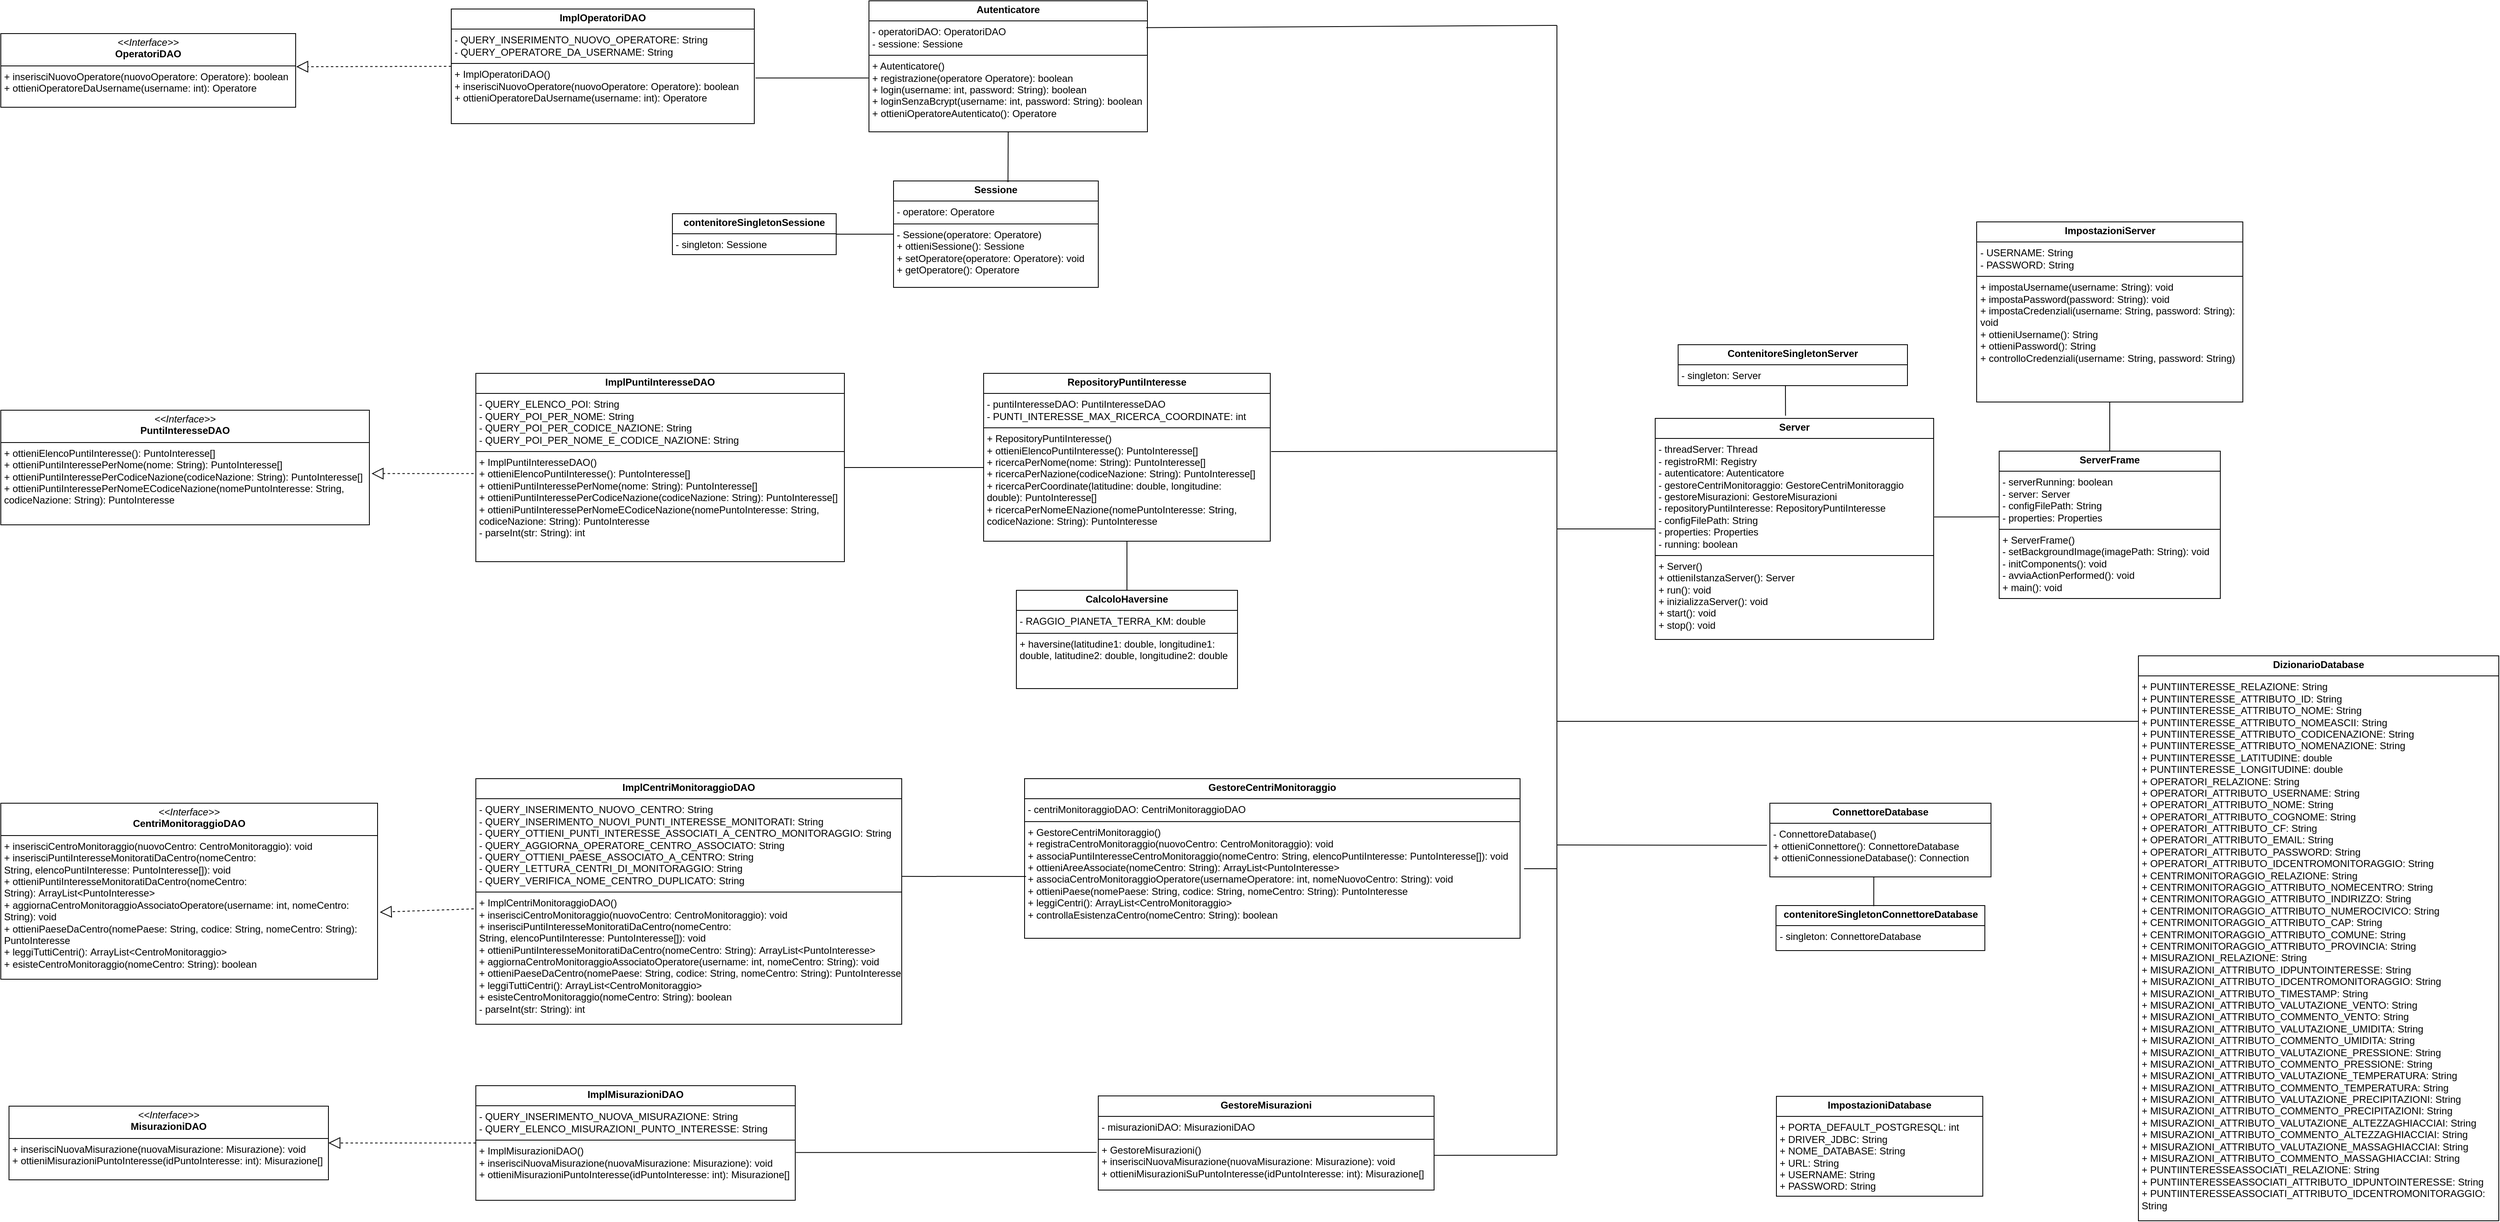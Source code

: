 <mxfile version="24.7.6">
  <diagram id="C5RBs43oDa-KdzZeNtuy" name="Page-1">
    <mxGraphModel dx="1185" dy="621" grid="1" gridSize="10" guides="1" tooltips="1" connect="1" arrows="1" fold="1" page="1" pageScale="1" pageWidth="827" pageHeight="1169" math="0" shadow="0">
      <root>
        <mxCell id="WIyWlLk6GJQsqaUBKTNV-0" />
        <mxCell id="WIyWlLk6GJQsqaUBKTNV-1" parent="WIyWlLk6GJQsqaUBKTNV-0" />
        <mxCell id="003qnyI-rnYT914vEPMR-1" value="&lt;p style=&quot;margin:0px;margin-top:4px;text-align:center;&quot;&gt;&lt;i&gt;&amp;lt;&amp;lt;Interface&amp;gt;&amp;gt;&lt;/i&gt;&lt;br&gt;&lt;b&gt;OperatoriDAO&lt;/b&gt;&lt;/p&gt;&lt;hr size=&quot;1&quot; style=&quot;border-style:solid;&quot;&gt;&lt;p style=&quot;margin:0px;margin-left:4px;&quot;&gt;+&amp;nbsp;inserisciNuovoOperatore(nuovoOperatore: Operatore): boolean&lt;br&gt;&lt;/p&gt;&lt;p style=&quot;margin:0px;margin-left:4px;&quot;&gt;+&amp;nbsp;ottieniOperatoreDaUsername(username: int): Operatore&lt;/p&gt;" style="verticalAlign=top;align=left;overflow=fill;html=1;whiteSpace=wrap;" parent="WIyWlLk6GJQsqaUBKTNV-1" vertex="1">
          <mxGeometry x="20" y="70" width="360" height="90" as="geometry" />
        </mxCell>
        <mxCell id="003qnyI-rnYT914vEPMR-2" value="&lt;p style=&quot;margin:0px;margin-top:4px;text-align:center;&quot;&gt;&lt;i&gt;&amp;lt;&amp;lt;Interface&amp;gt;&amp;gt;&lt;/i&gt;&lt;br&gt;&lt;b&gt;PuntiInteresseDAO&lt;/b&gt;&lt;br&gt;&lt;/p&gt;&lt;hr size=&quot;1&quot; style=&quot;border-style:solid;&quot;&gt;&lt;p style=&quot;margin:0px;margin-left:4px;&quot;&gt;+&amp;nbsp;ottieniElencoPuntiInteresse():&amp;nbsp;PuntoInteresse[]&lt;br&gt;&lt;/p&gt;&lt;p style=&quot;margin:0px;margin-left:4px;&quot;&gt;+&amp;nbsp;ottieniPuntiInteressePerNome(nome: String):&amp;nbsp;&lt;span style=&quot;background-color: initial;&quot;&gt;PuntoInteresse[]&lt;/span&gt;&lt;/p&gt;&lt;p style=&quot;margin:0px;margin-left:4px;&quot;&gt;&lt;span style=&quot;background-color: initial;&quot;&gt;+&amp;nbsp;&lt;/span&gt;&lt;span style=&quot;background-color: initial;&quot;&gt;ottieniPuntiInteressePerCodiceNazione(codiceNazione: String):&amp;nbsp;&lt;/span&gt;&lt;span style=&quot;background-color: initial;&quot;&gt;PuntoInteresse[]&lt;/span&gt;&lt;/p&gt;&lt;p style=&quot;margin:0px;margin-left:4px;&quot;&gt;&lt;span style=&quot;background-color: initial;&quot;&gt;+&amp;nbsp;&lt;/span&gt;&lt;span style=&quot;background-color: initial;&quot;&gt;ottieniPuntiInteressePerNomeECodiceNazione(&lt;/span&gt;&lt;span style=&quot;background-color: initial;&quot;&gt;nomePuntoInteresse: String, codiceNazione: String): PuntoInteresse&lt;/span&gt;&lt;/p&gt;" style="verticalAlign=top;align=left;overflow=fill;html=1;whiteSpace=wrap;" parent="WIyWlLk6GJQsqaUBKTNV-1" vertex="1">
          <mxGeometry x="20" y="530" width="450" height="140" as="geometry" />
        </mxCell>
        <mxCell id="003qnyI-rnYT914vEPMR-3" value="&lt;p style=&quot;margin:0px;margin-top:4px;text-align:center;&quot;&gt;&lt;i&gt;&amp;lt;&amp;lt;Interface&amp;gt;&amp;gt;&lt;/i&gt;&lt;br&gt;&lt;b&gt;CentriMonitoraggioDAO&lt;/b&gt;&lt;br&gt;&lt;/p&gt;&lt;hr size=&quot;1&quot; style=&quot;border-style:solid;&quot;&gt;&lt;p style=&quot;margin:0px;margin-left:4px;&quot;&gt;+&amp;nbsp;inserisciCentroMonitoraggio(nuovoCentro:&amp;nbsp;CentroMonitoraggio): void&lt;br&gt;&lt;/p&gt;&lt;p style=&quot;margin:0px;margin-left:4px;&quot;&gt;+&amp;nbsp;inserisciPuntiInteresseMonitoratiDaCentro(nomeCentro: String,&amp;nbsp;elencoPuntiInteresse:&amp;nbsp;PuntoInteresse[]): void&lt;/p&gt;&lt;p style=&quot;margin:0px;margin-left:4px;&quot;&gt;+&amp;nbsp;ottieniPuntiInteresseMonitoratiDaCentro(nomeCentro: String):&amp;nbsp;ArrayList&amp;lt;PuntoInteresse&amp;gt;&lt;/p&gt;&lt;p style=&quot;margin:0px;margin-left:4px;&quot;&gt;+&amp;nbsp;aggiornaCentroMonitoraggioAssociatoOperatore(username: int, nomeCentro: String): void&lt;/p&gt;&lt;p style=&quot;margin:0px;margin-left:4px;&quot;&gt;+&amp;nbsp;ottieniPaeseDaCentro(nomePaese: String,&amp;nbsp;codice: String, nomeCentro: String): PuntoInteresse&lt;/p&gt;&lt;p style=&quot;margin:0px;margin-left:4px;&quot;&gt;+&amp;nbsp;leggiTuttiCentri():&amp;nbsp;ArrayList&amp;lt;CentroMonitoraggio&amp;gt;&lt;/p&gt;&lt;p style=&quot;margin:0px;margin-left:4px;&quot;&gt;+&amp;nbsp;esisteCentroMonitoraggio(nomeCentro: String): boolean&lt;/p&gt;" style="verticalAlign=top;align=left;overflow=fill;html=1;whiteSpace=wrap;" parent="WIyWlLk6GJQsqaUBKTNV-1" vertex="1">
          <mxGeometry x="20" y="1010" width="460" height="215" as="geometry" />
        </mxCell>
        <mxCell id="003qnyI-rnYT914vEPMR-4" value="&lt;p style=&quot;margin:0px;margin-top:4px;text-align:center;&quot;&gt;&lt;i&gt;&amp;lt;&amp;lt;Interface&amp;gt;&amp;gt;&lt;/i&gt;&lt;br&gt;&lt;b&gt;MisurazioniDAO&lt;/b&gt;&lt;br&gt;&lt;/p&gt;&lt;hr size=&quot;1&quot; style=&quot;border-style:solid;&quot;&gt;&lt;p style=&quot;margin:0px;margin-left:4px;&quot;&gt;+&amp;nbsp;inserisciNuovaMisurazione(nuovaMisurazione: Misurazione): void&lt;br&gt;&lt;/p&gt;&lt;p style=&quot;margin:0px;margin-left:4px;&quot;&gt;+&amp;nbsp;ottieniMisurazioniPuntoInteresse(idPuntoInteresse: int): Misurazione[]&lt;/p&gt;" style="verticalAlign=top;align=left;overflow=fill;html=1;whiteSpace=wrap;" parent="WIyWlLk6GJQsqaUBKTNV-1" vertex="1">
          <mxGeometry x="30" y="1380" width="390" height="90" as="geometry" />
        </mxCell>
        <mxCell id="003qnyI-rnYT914vEPMR-5" value="&lt;p style=&quot;margin:0px;margin-top:4px;text-align:center;&quot;&gt;&lt;b&gt;ImplOperatoriDAO&lt;/b&gt;&lt;br&gt;&lt;/p&gt;&lt;hr size=&quot;1&quot; style=&quot;border-style:solid;&quot;&gt;&lt;p style=&quot;margin:0px;margin-left:4px;&quot;&gt;- QUERY_INSERIMENTO_NUOVO_OPERATORE: String&lt;/p&gt;&lt;p style=&quot;margin:0px;margin-left:4px;&quot;&gt;-&amp;nbsp;QUERY_OPERATORE_DA_USERNAME: String&lt;/p&gt;&lt;hr size=&quot;1&quot; style=&quot;border-style:solid;&quot;&gt;&lt;p style=&quot;margin: 0px 0px 0px 4px;&quot;&gt;+ ImplOperatoriDAO()&lt;/p&gt;&lt;p style=&quot;margin: 0px 0px 0px 4px;&quot;&gt;+&amp;nbsp;inserisciNuovoOperatore(nuovoOperatore: Operatore): boolean&lt;br&gt;&lt;/p&gt;&lt;p style=&quot;margin: 0px 0px 0px 4px;&quot;&gt;+&amp;nbsp;ottieniOperatoreDaUsername(username: int): Operatore&lt;/p&gt;" style="verticalAlign=top;align=left;overflow=fill;html=1;whiteSpace=wrap;" parent="WIyWlLk6GJQsqaUBKTNV-1" vertex="1">
          <mxGeometry x="570" y="40" width="370" height="140" as="geometry" />
        </mxCell>
        <mxCell id="003qnyI-rnYT914vEPMR-6" value="&lt;p style=&quot;margin:0px;margin-top:4px;text-align:center;&quot;&gt;&lt;b&gt;ImplPuntiInteresseDAO&lt;/b&gt;&lt;br&gt;&lt;/p&gt;&lt;hr size=&quot;1&quot; style=&quot;border-style:solid;&quot;&gt;&lt;p style=&quot;margin:0px;margin-left:4px;&quot;&gt;-&amp;nbsp;QUERY_ELENCO_POI: String&lt;/p&gt;&lt;p style=&quot;margin:0px;margin-left:4px;&quot;&gt;-&amp;nbsp;QUERY_POI_PER_NOME: String&lt;/p&gt;&lt;p style=&quot;margin:0px;margin-left:4px;&quot;&gt;-&amp;nbsp;QUERY_POI_PER_CODICE_NAZIONE: String&lt;/p&gt;&lt;p style=&quot;margin:0px;margin-left:4px;&quot;&gt;-&amp;nbsp;QUERY_POI_PER_NOME_E_CODICE_NAZIONE: String&lt;/p&gt;&lt;hr size=&quot;1&quot; style=&quot;border-style:solid;&quot;&gt;&lt;p style=&quot;margin:0px;margin-left:4px;&quot;&gt;+ ImplPuntiInteresseDAO()&lt;/p&gt;&lt;p style=&quot;margin: 0px 0px 0px 4px;&quot;&gt;+&amp;nbsp;ottieniElencoPuntiInteresse():&amp;nbsp;PuntoInteresse[]&lt;br&gt;&lt;/p&gt;&lt;p style=&quot;margin: 0px 0px 0px 4px;&quot;&gt;+&amp;nbsp;ottieniPuntiInteressePerNome(nome: String):&amp;nbsp;&lt;span style=&quot;background-color: initial;&quot;&gt;PuntoInteresse[]&lt;/span&gt;&lt;/p&gt;&lt;p style=&quot;margin: 0px 0px 0px 4px;&quot;&gt;&lt;span style=&quot;background-color: initial;&quot;&gt;+&amp;nbsp;&lt;/span&gt;&lt;span style=&quot;background-color: initial;&quot;&gt;ottieniPuntiInteressePerCodiceNazione(codiceNazione: String):&amp;nbsp;&lt;/span&gt;&lt;span style=&quot;background-color: initial;&quot;&gt;PuntoInteresse[]&lt;/span&gt;&lt;/p&gt;&lt;p style=&quot;margin: 0px 0px 0px 4px;&quot;&gt;&lt;span style=&quot;background-color: initial;&quot;&gt;+&amp;nbsp;&lt;/span&gt;&lt;span style=&quot;background-color: initial;&quot;&gt;ottieniPuntiInteressePerNomeECodiceNazione(&lt;/span&gt;&lt;span style=&quot;background-color: initial;&quot;&gt;nomePuntoInteresse: String, codiceNazione: String): PuntoInteresse&lt;/span&gt;&lt;/p&gt;&lt;p style=&quot;margin:0px;margin-left:4px;&quot;&gt;-&amp;nbsp;parseInt(str: String): int&lt;/p&gt;" style="verticalAlign=top;align=left;overflow=fill;html=1;whiteSpace=wrap;" parent="WIyWlLk6GJQsqaUBKTNV-1" vertex="1">
          <mxGeometry x="600" y="485" width="450" height="230" as="geometry" />
        </mxCell>
        <mxCell id="003qnyI-rnYT914vEPMR-7" value="&lt;p style=&quot;margin:0px;margin-top:4px;text-align:center;&quot;&gt;&lt;b&gt;ImplCentriMonitoraggioDAO&lt;/b&gt;&lt;br&gt;&lt;/p&gt;&lt;hr size=&quot;1&quot; style=&quot;border-style:solid;&quot;&gt;&lt;p style=&quot;margin:0px;margin-left:4px;&quot;&gt;-&amp;nbsp;QUERY_INSERIMENTO_NUOVO_CENTRO: String&lt;/p&gt;&lt;p style=&quot;margin:0px;margin-left:4px;&quot;&gt;-&amp;nbsp;QUERY_INSERIMENTO_NUOVI_PUNTI_INTERESSE_MONITORATI: String&lt;/p&gt;&lt;p style=&quot;margin:0px;margin-left:4px;&quot;&gt;-&amp;nbsp;QUERY_OTTIENI_PUNTI_INTERESSE_ASSOCIATI_A_CENTRO_MONITORAGGIO: String&lt;/p&gt;&lt;p style=&quot;margin:0px;margin-left:4px;&quot;&gt;-&amp;nbsp;QUERY_AGGIORNA_OPERATORE_CENTRO_ASSOCIATO: String&lt;/p&gt;&lt;p style=&quot;margin:0px;margin-left:4px;&quot;&gt;-&amp;nbsp;QUERY_OTTIENI_PAESE_ASSOCIATO_A_CENTRO: String&lt;/p&gt;&lt;p style=&quot;margin:0px;margin-left:4px;&quot;&gt;-&amp;nbsp;QUERY_LETTURA_CENTRI_DI_MONITORAGGIO: String&lt;/p&gt;&lt;p style=&quot;margin:0px;margin-left:4px;&quot;&gt;-&amp;nbsp;QUERY_VERIFICA_NOME_CENTRO_DUPLICATO: String&lt;/p&gt;&lt;hr size=&quot;1&quot; style=&quot;border-style:solid;&quot;&gt;&lt;p style=&quot;margin: 0px 0px 0px 4px;&quot;&gt;+&amp;nbsp;ImplCentriMonitoraggioDAO()&lt;/p&gt;&lt;p style=&quot;margin: 0px 0px 0px 4px;&quot;&gt;+&amp;nbsp;inserisciCentroMonitoraggio(nuovoCentro:&amp;nbsp;CentroMonitoraggio): void&lt;br&gt;&lt;/p&gt;&lt;p style=&quot;margin: 0px 0px 0px 4px;&quot;&gt;+&amp;nbsp;inserisciPuntiInteresseMonitoratiDaCentro(nomeCentro: String,&amp;nbsp;elencoPuntiInteresse:&amp;nbsp;PuntoInteresse[]): void&lt;/p&gt;&lt;p style=&quot;margin: 0px 0px 0px 4px;&quot;&gt;+&amp;nbsp;ottieniPuntiInteresseMonitoratiDaCentro(nomeCentro: String):&amp;nbsp;ArrayList&amp;lt;PuntoInteresse&amp;gt;&lt;/p&gt;&lt;p style=&quot;margin: 0px 0px 0px 4px;&quot;&gt;+&amp;nbsp;aggiornaCentroMonitoraggioAssociatoOperatore(username: int, nomeCentro: String): void&lt;/p&gt;&lt;p style=&quot;margin: 0px 0px 0px 4px;&quot;&gt;+&amp;nbsp;ottieniPaeseDaCentro(nomePaese: String,&amp;nbsp;codice: String, nomeCentro: String): PuntoInteresse&lt;/p&gt;&lt;p style=&quot;margin: 0px 0px 0px 4px;&quot;&gt;+&amp;nbsp;leggiTuttiCentri():&amp;nbsp;ArrayList&amp;lt;CentroMonitoraggio&amp;gt;&lt;/p&gt;&lt;p style=&quot;margin: 0px 0px 0px 4px;&quot;&gt;+&amp;nbsp;esisteCentroMonitoraggio(nomeCentro: String): boolean&lt;/p&gt;&lt;p style=&quot;margin: 0px 0px 0px 4px;&quot;&gt;-&amp;nbsp;parseInt(str: String): int&lt;br&gt;&lt;/p&gt;" style="verticalAlign=top;align=left;overflow=fill;html=1;whiteSpace=wrap;" parent="WIyWlLk6GJQsqaUBKTNV-1" vertex="1">
          <mxGeometry x="600" y="980" width="520" height="300" as="geometry" />
        </mxCell>
        <mxCell id="003qnyI-rnYT914vEPMR-8" value="&lt;p style=&quot;margin:0px;margin-top:4px;text-align:center;&quot;&gt;&lt;b&gt;ImplMisurazioniDAO&lt;/b&gt;&lt;br&gt;&lt;/p&gt;&lt;hr size=&quot;1&quot; style=&quot;border-style:solid;&quot;&gt;&lt;p style=&quot;margin:0px;margin-left:4px;&quot;&gt;-&amp;nbsp;QUERY_INSERIMENTO_NUOVA_MISURAZIONE: String&lt;/p&gt;&lt;p style=&quot;margin:0px;margin-left:4px;&quot;&gt;-&amp;nbsp;QUERY_ELENCO_MISURAZIONI_PUNTO_INTERESSE: String&lt;/p&gt;&lt;hr size=&quot;1&quot; style=&quot;border-style:solid;&quot;&gt;&lt;p style=&quot;margin: 0px 0px 0px 4px;&quot;&gt;+&amp;nbsp;ImplMisurazioniDAO()&lt;/p&gt;&lt;p style=&quot;margin: 0px 0px 0px 4px;&quot;&gt;+&amp;nbsp;inserisciNuovaMisurazione(nuovaMisurazione: Misurazione): void&lt;br&gt;&lt;/p&gt;&lt;p style=&quot;margin: 0px 0px 0px 4px;&quot;&gt;+&amp;nbsp;ottieniMisurazioniPuntoInteresse(idPuntoInteresse: int): Misurazione[]&lt;/p&gt;" style="verticalAlign=top;align=left;overflow=fill;html=1;whiteSpace=wrap;" parent="WIyWlLk6GJQsqaUBKTNV-1" vertex="1">
          <mxGeometry x="600" y="1355" width="390" height="140" as="geometry" />
        </mxCell>
        <mxCell id="003qnyI-rnYT914vEPMR-9" value="&lt;p style=&quot;margin:0px;margin-top:4px;text-align:center;&quot;&gt;&lt;b&gt;Autenticatore&lt;/b&gt;&lt;br&gt;&lt;/p&gt;&lt;hr size=&quot;1&quot; style=&quot;border-style:solid;&quot;&gt;&lt;p style=&quot;margin:0px;margin-left:4px;&quot;&gt;-&amp;nbsp;operatoriDAO: OperatoriDAO&lt;/p&gt;&lt;p style=&quot;margin:0px;margin-left:4px;&quot;&gt;- sessione: Sessione&lt;/p&gt;&lt;hr size=&quot;1&quot; style=&quot;border-style:solid;&quot;&gt;&lt;p style=&quot;margin:0px;margin-left:4px;&quot;&gt;+ Autenticatore()&lt;/p&gt;&lt;p style=&quot;margin:0px;margin-left:4px;&quot;&gt;+&amp;nbsp;registrazione(operatore Operatore): boolean&lt;/p&gt;&lt;p style=&quot;margin:0px;margin-left:4px;&quot;&gt;+ login(username: int, password: String): boolean&lt;/p&gt;&lt;p style=&quot;margin:0px;margin-left:4px;&quot;&gt;+&amp;nbsp;loginSenzaBcrypt(username: int, password: String): boolean&lt;/p&gt;&lt;p style=&quot;margin:0px;margin-left:4px;&quot;&gt;+&amp;nbsp;ottieniOperatoreAutenticato(): Operatore&lt;/p&gt;" style="verticalAlign=top;align=left;overflow=fill;html=1;whiteSpace=wrap;" parent="WIyWlLk6GJQsqaUBKTNV-1" vertex="1">
          <mxGeometry x="1080" y="30" width="340" height="160" as="geometry" />
        </mxCell>
        <mxCell id="003qnyI-rnYT914vEPMR-10" value="&lt;p style=&quot;margin:0px;margin-top:4px;text-align:center;&quot;&gt;&lt;b&gt;Sessione&lt;/b&gt;&lt;/p&gt;&lt;hr size=&quot;1&quot; style=&quot;border-style:solid;&quot;&gt;&lt;p style=&quot;margin:0px;margin-left:4px;&quot;&gt;-&amp;nbsp;operatore: Operatore&lt;/p&gt;&lt;hr size=&quot;1&quot; style=&quot;border-style:solid;&quot;&gt;&lt;p style=&quot;margin:0px;margin-left:4px;&quot;&gt;-&amp;nbsp;Sessione(operatore: Operatore)&lt;/p&gt;&lt;p style=&quot;margin:0px;margin-left:4px;&quot;&gt;+&amp;nbsp;ottieniSessione(): Sessione&lt;/p&gt;&lt;p style=&quot;margin:0px;margin-left:4px;&quot;&gt;+&amp;nbsp;setOperatore(operatore: Operatore): void&lt;/p&gt;&lt;p style=&quot;margin:0px;margin-left:4px;&quot;&gt;+&amp;nbsp;getOperatore(): Operatore&lt;/p&gt;" style="verticalAlign=top;align=left;overflow=fill;html=1;whiteSpace=wrap;" parent="WIyWlLk6GJQsqaUBKTNV-1" vertex="1">
          <mxGeometry x="1110" y="250" width="250" height="130" as="geometry" />
        </mxCell>
        <mxCell id="003qnyI-rnYT914vEPMR-11" value="&lt;p style=&quot;margin:0px;margin-top:4px;text-align:center;&quot;&gt;&lt;b&gt;contenitoreSingletonSessione&lt;/b&gt;&lt;br&gt;&lt;/p&gt;&lt;hr size=&quot;1&quot; style=&quot;border-style:solid;&quot;&gt;&lt;p style=&quot;margin:0px;margin-left:4px;&quot;&gt;- singleton: Sessione&lt;/p&gt;" style="verticalAlign=top;align=left;overflow=fill;html=1;whiteSpace=wrap;" parent="WIyWlLk6GJQsqaUBKTNV-1" vertex="1">
          <mxGeometry x="840" y="290" width="200" height="50" as="geometry" />
        </mxCell>
        <mxCell id="003qnyI-rnYT914vEPMR-12" value="&lt;p style=&quot;margin:0px;margin-top:4px;text-align:center;&quot;&gt;&lt;b&gt;RepositoryPuntiInteresse&lt;/b&gt;&lt;br&gt;&lt;/p&gt;&lt;hr size=&quot;1&quot; style=&quot;border-style:solid;&quot;&gt;&lt;p style=&quot;margin:0px;margin-left:4px;&quot;&gt;-&amp;nbsp;puntiInteresseDAO: PuntiInteresseDAO&lt;/p&gt;&lt;p style=&quot;margin:0px;margin-left:4px;&quot;&gt;-&amp;nbsp;PUNTI_INTERESSE_MAX_RICERCA_COORDINATE: int&lt;/p&gt;&lt;hr size=&quot;1&quot; style=&quot;border-style:solid;&quot;&gt;&lt;p style=&quot;margin:0px;margin-left:4px;&quot;&gt;+&amp;nbsp;RepositoryPuntiInteresse()&lt;/p&gt;&lt;p style=&quot;margin:0px;margin-left:4px;&quot;&gt;+&amp;nbsp;ottieniElencoPuntiInteresse():&amp;nbsp;PuntoInteresse[]&lt;/p&gt;&lt;p style=&quot;margin:0px;margin-left:4px;&quot;&gt;+&amp;nbsp;ricercaPerNome(nome: String):&amp;nbsp;&lt;span style=&quot;background-color: initial;&quot;&gt;PuntoInteresse[]&lt;/span&gt;&lt;/p&gt;&lt;p style=&quot;margin:0px;margin-left:4px;&quot;&gt;&lt;span style=&quot;background-color: initial;&quot;&gt;+&amp;nbsp;&lt;/span&gt;&lt;span style=&quot;background-color: initial;&quot;&gt;ricercaPerNazione(codiceNazione: String):&amp;nbsp;&lt;/span&gt;&lt;span style=&quot;background-color: initial;&quot;&gt;PuntoInteresse[]&lt;/span&gt;&lt;/p&gt;&lt;p style=&quot;margin:0px;margin-left:4px;&quot;&gt;&lt;span style=&quot;background-color: initial;&quot;&gt;+&amp;nbsp;&lt;/span&gt;&lt;span style=&quot;background-color: initial;&quot;&gt;ricercaPerCoordinate(latitudine: double, longitudine: double):&amp;nbsp;&lt;/span&gt;&lt;span style=&quot;background-color: initial;&quot;&gt;PuntoInteresse[]&lt;/span&gt;&lt;/p&gt;&lt;p style=&quot;margin:0px;margin-left:4px;&quot;&gt;&lt;span style=&quot;background-color: initial;&quot;&gt;+&amp;nbsp;&lt;/span&gt;&lt;span style=&quot;background-color: initial;&quot;&gt;ricercaPerNomeENazione(&lt;/span&gt;&lt;span style=&quot;background-color: initial;&quot;&gt;nomePuntoInteresse: String, codiceNazione: String): PuntoInteresse&lt;/span&gt;&lt;/p&gt;" style="verticalAlign=top;align=left;overflow=fill;html=1;whiteSpace=wrap;" parent="WIyWlLk6GJQsqaUBKTNV-1" vertex="1">
          <mxGeometry x="1220" y="485" width="350" height="205" as="geometry" />
        </mxCell>
        <mxCell id="003qnyI-rnYT914vEPMR-13" value="&lt;p style=&quot;margin:0px;margin-top:4px;text-align:center;&quot;&gt;&lt;b&gt;CalcoloHaversine&lt;/b&gt;&lt;br&gt;&lt;/p&gt;&lt;hr size=&quot;1&quot; style=&quot;border-style:solid;&quot;&gt;&lt;p style=&quot;margin:0px;margin-left:4px;&quot;&gt;-&amp;nbsp;RAGGIO_PIANETA_TERRA_KM: double&lt;/p&gt;&lt;hr size=&quot;1&quot; style=&quot;border-style:solid;&quot;&gt;&lt;p style=&quot;margin:0px;margin-left:4px;&quot;&gt;+&amp;nbsp;haversine(latitudine1: double,&amp;nbsp;longitudine1: double,&amp;nbsp;latitudine2: double,&amp;nbsp;longitudine2: double&lt;/p&gt;" style="verticalAlign=top;align=left;overflow=fill;html=1;whiteSpace=wrap;" parent="WIyWlLk6GJQsqaUBKTNV-1" vertex="1">
          <mxGeometry x="1260" y="750" width="270" height="120" as="geometry" />
        </mxCell>
        <mxCell id="003qnyI-rnYT914vEPMR-14" value="&lt;p style=&quot;margin:0px;margin-top:4px;text-align:center;&quot;&gt;&lt;b&gt;GestoreCentriMonitoraggio&lt;/b&gt;&lt;br&gt;&lt;/p&gt;&lt;hr size=&quot;1&quot; style=&quot;border-style:solid;&quot;&gt;&lt;p style=&quot;margin:0px;margin-left:4px;&quot;&gt;-&amp;nbsp;centriMonitoraggioDAO: CentriMonitoraggioDAO&lt;/p&gt;&lt;hr size=&quot;1&quot; style=&quot;border-style:solid;&quot;&gt;&lt;p style=&quot;margin:0px;margin-left:4px;&quot;&gt;+&amp;nbsp;GestoreCentriMonitoraggio()&lt;/p&gt;&lt;p style=&quot;margin:0px;margin-left:4px;&quot;&gt;+&amp;nbsp;registraCentroMonitoraggio(nuovoCentro:&amp;nbsp;CentroMonitoraggio): void&lt;/p&gt;&lt;p style=&quot;margin:0px;margin-left:4px;&quot;&gt;+&amp;nbsp;associaPuntiInteresseCentroMonitoraggio(nomeCentro: String,&amp;nbsp;elencoPuntiInteresse:&amp;nbsp;PuntoInteresse[]): void&lt;/p&gt;&lt;p style=&quot;margin:0px;margin-left:4px;&quot;&gt;+&amp;nbsp;ottieniAreeAssociate(nomeCentro: String):&amp;nbsp;ArrayList&amp;lt;PuntoInteresse&amp;gt;&lt;/p&gt;&lt;p style=&quot;margin:0px;margin-left:4px;&quot;&gt;+&amp;nbsp;associaCentroMonitoraggioOperatore(usernameOperatore: int, nomeNuovoCentro: String): void&lt;/p&gt;&lt;p style=&quot;margin:0px;margin-left:4px;&quot;&gt;+&amp;nbsp;ottieniPaese(nomePaese: String, codice: String, nomeCentro: String): PuntoInteresse&lt;/p&gt;&lt;p style=&quot;margin:0px;margin-left:4px;&quot;&gt;+&amp;nbsp;leggiCentri():&amp;nbsp;ArrayList&amp;lt;CentroMonitoraggio&amp;gt;&lt;/p&gt;&lt;p style=&quot;margin:0px;margin-left:4px;&quot;&gt;+&amp;nbsp;controllaEsistenzaCentro(nomeCentro: String): boolean&lt;/p&gt;" style="verticalAlign=top;align=left;overflow=fill;html=1;whiteSpace=wrap;" parent="WIyWlLk6GJQsqaUBKTNV-1" vertex="1">
          <mxGeometry x="1270" y="980" width="605" height="195" as="geometry" />
        </mxCell>
        <mxCell id="003qnyI-rnYT914vEPMR-15" value="&lt;p style=&quot;margin:0px;margin-top:4px;text-align:center;&quot;&gt;&lt;b&gt;GestoreMisurazioni&lt;/b&gt;&lt;br&gt;&lt;/p&gt;&lt;hr size=&quot;1&quot; style=&quot;border-style:solid;&quot;&gt;&lt;p style=&quot;margin:0px;margin-left:4px;&quot;&gt;-&amp;nbsp;misurazioniDAO: MisurazioniDAO&lt;/p&gt;&lt;hr size=&quot;1&quot; style=&quot;border-style:solid;&quot;&gt;&lt;p style=&quot;margin:0px;margin-left:4px;&quot;&gt;+&amp;nbsp;GestoreMisurazioni()&lt;/p&gt;&lt;p style=&quot;margin:0px;margin-left:4px;&quot;&gt;+&amp;nbsp;inserisciNuovaMisurazione(nuovaMisurazione:&amp;nbsp;Misurazione): void&lt;/p&gt;&lt;p style=&quot;margin:0px;margin-left:4px;&quot;&gt;+&amp;nbsp;ottieniMisurazioniSuPuntoInteresse(idPuntoInteresse: int):&amp;nbsp;Misurazione[]&lt;/p&gt;" style="verticalAlign=top;align=left;overflow=fill;html=1;whiteSpace=wrap;" parent="WIyWlLk6GJQsqaUBKTNV-1" vertex="1">
          <mxGeometry x="1360" y="1367.5" width="410" height="115" as="geometry" />
        </mxCell>
        <mxCell id="003qnyI-rnYT914vEPMR-16" value="" style="endArrow=block;dashed=1;endFill=0;endSize=12;html=1;rounded=0;exitX=0;exitY=0.5;exitDx=0;exitDy=0;entryX=1.002;entryY=0.45;entryDx=0;entryDy=0;entryPerimeter=0;" parent="WIyWlLk6GJQsqaUBKTNV-1" source="003qnyI-rnYT914vEPMR-5" target="003qnyI-rnYT914vEPMR-1" edge="1">
          <mxGeometry width="160" relative="1" as="geometry">
            <mxPoint x="430" y="140" as="sourcePoint" />
            <mxPoint x="400" y="130" as="targetPoint" />
          </mxGeometry>
        </mxCell>
        <mxCell id="003qnyI-rnYT914vEPMR-17" value="" style="endArrow=block;dashed=1;endFill=0;endSize=12;html=1;rounded=0;exitX=-0.006;exitY=0.532;exitDx=0;exitDy=0;exitPerimeter=0;entryX=1.006;entryY=0.553;entryDx=0;entryDy=0;entryPerimeter=0;" parent="WIyWlLk6GJQsqaUBKTNV-1" source="003qnyI-rnYT914vEPMR-6" target="003qnyI-rnYT914vEPMR-2" edge="1">
          <mxGeometry width="160" relative="1" as="geometry">
            <mxPoint x="470" y="250" as="sourcePoint" />
            <mxPoint x="630" y="250" as="targetPoint" />
          </mxGeometry>
        </mxCell>
        <mxCell id="003qnyI-rnYT914vEPMR-18" value="" style="endArrow=block;dashed=1;endFill=0;endSize=12;html=1;rounded=0;exitX=-0.005;exitY=0.53;exitDx=0;exitDy=0;exitPerimeter=0;entryX=1.006;entryY=0.619;entryDx=0;entryDy=0;entryPerimeter=0;" parent="WIyWlLk6GJQsqaUBKTNV-1" source="003qnyI-rnYT914vEPMR-7" target="003qnyI-rnYT914vEPMR-3" edge="1">
          <mxGeometry width="160" relative="1" as="geometry">
            <mxPoint x="470" y="570" as="sourcePoint" />
            <mxPoint x="630" y="570" as="targetPoint" />
          </mxGeometry>
        </mxCell>
        <mxCell id="003qnyI-rnYT914vEPMR-19" value="" style="endArrow=block;dashed=1;endFill=0;endSize=12;html=1;rounded=0;exitX=0;exitY=0.5;exitDx=0;exitDy=0;entryX=1;entryY=0.5;entryDx=0;entryDy=0;" parent="WIyWlLk6GJQsqaUBKTNV-1" source="003qnyI-rnYT914vEPMR-8" target="003qnyI-rnYT914vEPMR-4" edge="1">
          <mxGeometry width="160" relative="1" as="geometry">
            <mxPoint x="400" y="940" as="sourcePoint" />
            <mxPoint x="560" y="940" as="targetPoint" />
          </mxGeometry>
        </mxCell>
        <mxCell id="003qnyI-rnYT914vEPMR-20" value="" style="endArrow=none;html=1;rounded=0;exitX=1.004;exitY=0.602;exitDx=0;exitDy=0;exitPerimeter=0;entryX=-0.002;entryY=0.589;entryDx=0;entryDy=0;entryPerimeter=0;" parent="WIyWlLk6GJQsqaUBKTNV-1" source="003qnyI-rnYT914vEPMR-5" target="003qnyI-rnYT914vEPMR-9" edge="1">
          <mxGeometry width="50" height="50" relative="1" as="geometry">
            <mxPoint x="990" y="130" as="sourcePoint" />
            <mxPoint x="1040" y="80" as="targetPoint" />
          </mxGeometry>
        </mxCell>
        <mxCell id="003qnyI-rnYT914vEPMR-21" value="" style="endArrow=none;html=1;rounded=0;exitX=1;exitY=0.5;exitDx=0;exitDy=0;entryX=0;entryY=0.561;entryDx=0;entryDy=0;entryPerimeter=0;" parent="WIyWlLk6GJQsqaUBKTNV-1" source="003qnyI-rnYT914vEPMR-6" target="003qnyI-rnYT914vEPMR-12" edge="1">
          <mxGeometry width="50" height="50" relative="1" as="geometry">
            <mxPoint x="1050" y="400" as="sourcePoint" />
            <mxPoint x="1100" y="350" as="targetPoint" />
          </mxGeometry>
        </mxCell>
        <mxCell id="003qnyI-rnYT914vEPMR-22" value="" style="endArrow=none;html=1;rounded=0;exitX=1.001;exitY=0.398;exitDx=0;exitDy=0;exitPerimeter=0;entryX=0.003;entryY=0.613;entryDx=0;entryDy=0;entryPerimeter=0;" parent="WIyWlLk6GJQsqaUBKTNV-1" source="003qnyI-rnYT914vEPMR-7" target="003qnyI-rnYT914vEPMR-14" edge="1">
          <mxGeometry width="50" height="50" relative="1" as="geometry">
            <mxPoint x="1110" y="720" as="sourcePoint" />
            <mxPoint x="1160" y="670" as="targetPoint" />
          </mxGeometry>
        </mxCell>
        <mxCell id="003qnyI-rnYT914vEPMR-23" value="" style="endArrow=none;html=1;rounded=0;exitX=1.002;exitY=0.583;exitDx=0;exitDy=0;exitPerimeter=0;entryX=-0.005;entryY=0.6;entryDx=0;entryDy=0;entryPerimeter=0;" parent="WIyWlLk6GJQsqaUBKTNV-1" source="003qnyI-rnYT914vEPMR-8" target="003qnyI-rnYT914vEPMR-15" edge="1">
          <mxGeometry width="50" height="50" relative="1" as="geometry">
            <mxPoint x="1000" y="1070" as="sourcePoint" />
            <mxPoint x="1050" y="1020" as="targetPoint" />
          </mxGeometry>
        </mxCell>
        <mxCell id="003qnyI-rnYT914vEPMR-27" value="" style="endArrow=none;html=1;rounded=0;entryX=0.5;entryY=1;entryDx=0;entryDy=0;exitX=0.559;exitY=0.012;exitDx=0;exitDy=0;exitPerimeter=0;" parent="WIyWlLk6GJQsqaUBKTNV-1" source="003qnyI-rnYT914vEPMR-10" target="003qnyI-rnYT914vEPMR-9" edge="1">
          <mxGeometry width="50" height="50" relative="1" as="geometry">
            <mxPoint x="1010" y="260" as="sourcePoint" />
            <mxPoint x="1060" y="210" as="targetPoint" />
          </mxGeometry>
        </mxCell>
        <mxCell id="003qnyI-rnYT914vEPMR-28" value="" style="endArrow=none;html=1;rounded=0;entryX=0.5;entryY=1;entryDx=0;entryDy=0;exitX=0.5;exitY=0;exitDx=0;exitDy=0;" parent="WIyWlLk6GJQsqaUBKTNV-1" source="003qnyI-rnYT914vEPMR-13" target="003qnyI-rnYT914vEPMR-12" edge="1">
          <mxGeometry width="50" height="50" relative="1" as="geometry">
            <mxPoint x="1340" y="770" as="sourcePoint" />
            <mxPoint x="1390" y="720" as="targetPoint" />
          </mxGeometry>
        </mxCell>
        <mxCell id="003qnyI-rnYT914vEPMR-29" value="" style="endArrow=none;html=1;rounded=0;exitX=1;exitY=0.5;exitDx=0;exitDy=0;entryX=0;entryY=0.5;entryDx=0;entryDy=0;" parent="WIyWlLk6GJQsqaUBKTNV-1" source="003qnyI-rnYT914vEPMR-11" target="003qnyI-rnYT914vEPMR-10" edge="1">
          <mxGeometry width="50" height="50" relative="1" as="geometry">
            <mxPoint x="1050" y="370" as="sourcePoint" />
            <mxPoint x="1100" y="320" as="targetPoint" />
          </mxGeometry>
        </mxCell>
        <mxCell id="003qnyI-rnYT914vEPMR-30" value="&lt;p style=&quot;margin:0px;margin-top:4px;text-align:center;&quot;&gt;&lt;b&gt;Server&lt;/b&gt;&lt;/p&gt;&lt;hr size=&quot;1&quot; style=&quot;border-style:solid;&quot;&gt;&lt;p style=&quot;margin:0px;margin-left:4px;&quot;&gt;-&amp;nbsp;threadServer: Thread&lt;/p&gt;&lt;p style=&quot;margin:0px;margin-left:4px;&quot;&gt;- registroRMI: Registry&lt;/p&gt;&lt;p style=&quot;margin:0px;margin-left:4px;&quot;&gt;-&amp;nbsp;autenticatore: Autenticatore&lt;/p&gt;&lt;p style=&quot;margin:0px;margin-left:4px;&quot;&gt;-&amp;nbsp;gestoreCentriMonitoraggio: GestoreCentriMonitoraggio&lt;/p&gt;&lt;p style=&quot;margin:0px;margin-left:4px;&quot;&gt;-&amp;nbsp;gestoreMisurazioni: GestoreMisurazioni&lt;/p&gt;&lt;p style=&quot;margin:0px;margin-left:4px;&quot;&gt;-&amp;nbsp;repositoryPuntiInteresse: RepositoryPuntiInteresse&lt;/p&gt;&lt;p style=&quot;margin:0px;margin-left:4px;&quot;&gt;- configFilePath: String&lt;/p&gt;&lt;p style=&quot;margin:0px;margin-left:4px;&quot;&gt;- properties: Properties&lt;/p&gt;&lt;p style=&quot;margin:0px;margin-left:4px;&quot;&gt;- running: boolean&lt;/p&gt;&lt;hr size=&quot;1&quot; style=&quot;border-style:solid;&quot;&gt;&lt;p style=&quot;margin:0px;margin-left:4px;&quot;&gt;+ Server()&lt;/p&gt;&lt;p style=&quot;margin:0px;margin-left:4px;&quot;&gt;+&amp;nbsp;ottieniIstanzaServer(): Server&lt;/p&gt;&lt;p style=&quot;margin:0px;margin-left:4px;&quot;&gt;+ run(): void&lt;/p&gt;&lt;p style=&quot;margin:0px;margin-left:4px;&quot;&gt;+&amp;nbsp;inizializzaServer(): void&lt;/p&gt;&lt;p style=&quot;margin:0px;margin-left:4px;&quot;&gt;+&amp;nbsp;start(): void&lt;/p&gt;&lt;p style=&quot;margin:0px;margin-left:4px;&quot;&gt;+&amp;nbsp;stop(): void&lt;/p&gt;" style="verticalAlign=top;align=left;overflow=fill;html=1;whiteSpace=wrap;" parent="WIyWlLk6GJQsqaUBKTNV-1" vertex="1">
          <mxGeometry x="2040" y="540" width="340" height="270" as="geometry" />
        </mxCell>
        <mxCell id="003qnyI-rnYT914vEPMR-31" value="&lt;p style=&quot;margin:0px;margin-top:4px;text-align:center;&quot;&gt;&lt;b&gt;ContenitoreSingletonServer&lt;/b&gt;&lt;br&gt;&lt;/p&gt;&lt;hr size=&quot;1&quot; style=&quot;border-style:solid;&quot;&gt;&lt;p style=&quot;margin:0px;margin-left:4px;&quot;&gt;- singleton: Server&lt;/p&gt;" style="verticalAlign=top;align=left;overflow=fill;html=1;whiteSpace=wrap;" parent="WIyWlLk6GJQsqaUBKTNV-1" vertex="1">
          <mxGeometry x="2068" y="450" width="280" height="50" as="geometry" />
        </mxCell>
        <mxCell id="003qnyI-rnYT914vEPMR-32" value="&lt;p style=&quot;margin:0px;margin-top:4px;text-align:center;&quot;&gt;&lt;b&gt;ServerFrame&lt;/b&gt;&lt;br&gt;&lt;/p&gt;&lt;hr size=&quot;1&quot; style=&quot;border-style:solid;&quot;&gt;&lt;p style=&quot;margin:0px;margin-left:4px;&quot;&gt;-&amp;nbsp;serverRunning: boolean&lt;/p&gt;&lt;p style=&quot;margin:0px;margin-left:4px;&quot;&gt;- server: Server&lt;/p&gt;&lt;p style=&quot;margin:0px;margin-left:4px;&quot;&gt;- configFilePath: String&lt;/p&gt;&lt;p style=&quot;margin:0px;margin-left:4px;&quot;&gt;- properties: Properties&lt;/p&gt;&lt;hr size=&quot;1&quot; style=&quot;border-style:solid;&quot;&gt;&lt;p style=&quot;margin:0px;margin-left:4px;&quot;&gt;+ ServerFrame()&lt;/p&gt;&lt;p style=&quot;margin:0px;margin-left:4px;&quot;&gt;- setBackgroundImage(imagePath: String): void&lt;/p&gt;&lt;p style=&quot;margin:0px;margin-left:4px;&quot;&gt;- initComponents(): void&lt;/p&gt;&lt;p style=&quot;margin:0px;margin-left:4px;&quot;&gt;- avviaActionPerformed(): void&lt;/p&gt;&lt;p style=&quot;margin:0px;margin-left:4px;&quot;&gt;+ main(): void&lt;/p&gt;" style="verticalAlign=top;align=left;overflow=fill;html=1;whiteSpace=wrap;" parent="WIyWlLk6GJQsqaUBKTNV-1" vertex="1">
          <mxGeometry x="2460" y="580" width="270" height="180" as="geometry" />
        </mxCell>
        <mxCell id="003qnyI-rnYT914vEPMR-33" value="" style="endArrow=none;html=1;rounded=0;exitX=0.468;exitY=-0.012;exitDx=0;exitDy=0;exitPerimeter=0;" parent="WIyWlLk6GJQsqaUBKTNV-1" source="003qnyI-rnYT914vEPMR-30" edge="1">
          <mxGeometry width="50" height="50" relative="1" as="geometry">
            <mxPoint x="2400" y="520" as="sourcePoint" />
            <mxPoint x="2199" y="500" as="targetPoint" />
          </mxGeometry>
        </mxCell>
        <mxCell id="003qnyI-rnYT914vEPMR-37" value="" style="endArrow=none;html=1;rounded=0;" parent="WIyWlLk6GJQsqaUBKTNV-1" edge="1">
          <mxGeometry width="50" height="50" relative="1" as="geometry">
            <mxPoint x="1920" y="60" as="sourcePoint" />
            <mxPoint x="1920" y="1440" as="targetPoint" />
          </mxGeometry>
        </mxCell>
        <mxCell id="003qnyI-rnYT914vEPMR-38" value="" style="endArrow=none;html=1;rounded=0;exitX=0.996;exitY=0.205;exitDx=0;exitDy=0;exitPerimeter=0;" parent="WIyWlLk6GJQsqaUBKTNV-1" source="003qnyI-rnYT914vEPMR-9" edge="1">
          <mxGeometry width="50" height="50" relative="1" as="geometry">
            <mxPoint x="1520" y="80" as="sourcePoint" />
            <mxPoint x="1920" y="60" as="targetPoint" />
          </mxGeometry>
        </mxCell>
        <mxCell id="003qnyI-rnYT914vEPMR-40" value="" style="endArrow=none;html=1;rounded=0;exitX=1.003;exitY=0.466;exitDx=0;exitDy=0;exitPerimeter=0;" parent="WIyWlLk6GJQsqaUBKTNV-1" source="003qnyI-rnYT914vEPMR-12" edge="1">
          <mxGeometry width="50" height="50" relative="1" as="geometry">
            <mxPoint x="1840" y="630" as="sourcePoint" />
            <mxPoint x="1920" y="580" as="targetPoint" />
          </mxGeometry>
        </mxCell>
        <mxCell id="003qnyI-rnYT914vEPMR-41" value="" style="endArrow=none;html=1;rounded=0;entryX=1.008;entryY=0.564;entryDx=0;entryDy=0;entryPerimeter=0;" parent="WIyWlLk6GJQsqaUBKTNV-1" target="003qnyI-rnYT914vEPMR-14" edge="1">
          <mxGeometry width="50" height="50" relative="1" as="geometry">
            <mxPoint x="1920" y="1090" as="sourcePoint" />
            <mxPoint x="1990" y="1060" as="targetPoint" />
          </mxGeometry>
        </mxCell>
        <mxCell id="003qnyI-rnYT914vEPMR-42" value="" style="endArrow=none;html=1;rounded=0;exitX=1;exitY=0.631;exitDx=0;exitDy=0;exitPerimeter=0;" parent="WIyWlLk6GJQsqaUBKTNV-1" source="003qnyI-rnYT914vEPMR-15" edge="1">
          <mxGeometry width="50" height="50" relative="1" as="geometry">
            <mxPoint x="1870" y="1490" as="sourcePoint" />
            <mxPoint x="1920" y="1440" as="targetPoint" />
          </mxGeometry>
        </mxCell>
        <mxCell id="003qnyI-rnYT914vEPMR-44" value="" style="endArrow=none;html=1;rounded=0;entryX=0;entryY=0.5;entryDx=0;entryDy=0;" parent="WIyWlLk6GJQsqaUBKTNV-1" target="003qnyI-rnYT914vEPMR-30" edge="1">
          <mxGeometry width="50" height="50" relative="1" as="geometry">
            <mxPoint x="1920" y="675" as="sourcePoint" />
            <mxPoint x="2020" y="660" as="targetPoint" />
          </mxGeometry>
        </mxCell>
        <mxCell id="003qnyI-rnYT914vEPMR-45" value="&lt;p style=&quot;margin:0px;margin-top:4px;text-align:center;&quot;&gt;&lt;b&gt;ImpostazioniServer&lt;/b&gt;&lt;br&gt;&lt;/p&gt;&lt;hr size=&quot;1&quot; style=&quot;border-style:solid;&quot;&gt;&lt;p style=&quot;margin:0px;margin-left:4px;&quot;&gt;-&amp;nbsp;USERNAME: String&lt;/p&gt;&lt;p style=&quot;margin:0px;margin-left:4px;&quot;&gt;- PASSWORD: String&lt;/p&gt;&lt;hr size=&quot;1&quot; style=&quot;border-style:solid;&quot;&gt;&lt;p style=&quot;margin:0px;margin-left:4px;&quot;&gt;+ impostaUsername(username: String): void&lt;br&gt;&lt;/p&gt;&lt;p style=&quot;margin:0px;margin-left:4px;&quot;&gt;+&amp;nbsp;impostaPassword(password: String): void&lt;/p&gt;&lt;p style=&quot;margin:0px;margin-left:4px;&quot;&gt;+&amp;nbsp;impostaCredenziali(username: String, password: String): void&lt;/p&gt;&lt;p style=&quot;margin:0px;margin-left:4px;&quot;&gt;+&amp;nbsp;ottieniUsername(): String&lt;/p&gt;&lt;p style=&quot;margin:0px;margin-left:4px;&quot;&gt;+&amp;nbsp;ottieniPassword(): String&lt;/p&gt;&lt;p style=&quot;margin:0px;margin-left:4px;&quot;&gt;+&amp;nbsp;controlloCredenziali(username: String, password: String)&lt;/p&gt;" style="verticalAlign=top;align=left;overflow=fill;html=1;whiteSpace=wrap;" parent="WIyWlLk6GJQsqaUBKTNV-1" vertex="1">
          <mxGeometry x="2432.5" y="300" width="325" height="220" as="geometry" />
        </mxCell>
        <mxCell id="003qnyI-rnYT914vEPMR-46" value="" style="endArrow=none;html=1;rounded=0;exitX=0.5;exitY=0;exitDx=0;exitDy=0;entryX=0.5;entryY=1;entryDx=0;entryDy=0;" parent="WIyWlLk6GJQsqaUBKTNV-1" source="003qnyI-rnYT914vEPMR-32" target="003qnyI-rnYT914vEPMR-45" edge="1">
          <mxGeometry width="50" height="50" relative="1" as="geometry">
            <mxPoint x="2540" y="570" as="sourcePoint" />
            <mxPoint x="2590" y="520" as="targetPoint" />
          </mxGeometry>
        </mxCell>
        <mxCell id="003qnyI-rnYT914vEPMR-47" value="&lt;p style=&quot;margin:0px;margin-top:4px;text-align:center;&quot;&gt;&lt;b&gt;ConnettoreDatabase&lt;/b&gt;&lt;br&gt;&lt;/p&gt;&lt;hr size=&quot;1&quot; style=&quot;border-style:solid;&quot;&gt;&lt;p style=&quot;margin:0px;margin-left:4px;&quot;&gt;-&amp;nbsp;ConnettoreDatabase()&lt;/p&gt;&lt;p style=&quot;margin:0px;margin-left:4px;&quot;&gt;+&amp;nbsp;ottieniConnettore(): ConnettoreDatabase&lt;/p&gt;&lt;p style=&quot;margin:0px;margin-left:4px;&quot;&gt;+&amp;nbsp;ottieniConnessioneDatabase(): Connection&lt;/p&gt;" style="verticalAlign=top;align=left;overflow=fill;html=1;whiteSpace=wrap;" parent="WIyWlLk6GJQsqaUBKTNV-1" vertex="1">
          <mxGeometry x="2180" y="1010" width="270" height="90" as="geometry" />
        </mxCell>
        <mxCell id="003qnyI-rnYT914vEPMR-48" value="&lt;p style=&quot;margin:0px;margin-top:4px;text-align:center;&quot;&gt;&lt;b&gt;contenitoreSingletonConnettoreDatabase&lt;/b&gt;&lt;br&gt;&lt;/p&gt;&lt;hr size=&quot;1&quot; style=&quot;border-style:solid;&quot;&gt;&lt;p style=&quot;margin:0px;margin-left:4px;&quot;&gt;-&amp;nbsp;singleton:&amp;nbsp;ConnettoreDatabase&lt;/p&gt;" style="verticalAlign=top;align=left;overflow=fill;html=1;whiteSpace=wrap;" parent="WIyWlLk6GJQsqaUBKTNV-1" vertex="1">
          <mxGeometry x="2187.5" y="1135" width="255" height="55" as="geometry" />
        </mxCell>
        <mxCell id="003qnyI-rnYT914vEPMR-49" value="" style="endArrow=none;html=1;rounded=0;entryX=0.47;entryY=0.997;entryDx=0;entryDy=0;entryPerimeter=0;exitX=0.468;exitY=0.013;exitDx=0;exitDy=0;exitPerimeter=0;" parent="WIyWlLk6GJQsqaUBKTNV-1" source="003qnyI-rnYT914vEPMR-48" target="003qnyI-rnYT914vEPMR-47" edge="1">
          <mxGeometry width="50" height="50" relative="1" as="geometry">
            <mxPoint x="2330" y="1120" as="sourcePoint" />
            <mxPoint x="2310" y="1110" as="targetPoint" />
          </mxGeometry>
        </mxCell>
        <mxCell id="9sI5omRAxo7fkrl2EsGn-0" value="&lt;p style=&quot;margin:0px;margin-top:4px;text-align:center;&quot;&gt;&lt;b&gt;DizionarioDatabase&lt;/b&gt;&lt;/p&gt;&lt;hr size=&quot;1&quot; style=&quot;border-style:solid;&quot;&gt;&lt;p style=&quot;margin:0px;margin-left:4px;&quot;&gt;+&amp;nbsp;PUNTIINTERESSE_RELAZIONE: String&lt;/p&gt;&lt;p style=&quot;margin:0px;margin-left:4px;&quot;&gt;+&amp;nbsp;PUNTIINTERESSE_ATTRIBUTO_ID: String&lt;/p&gt;&lt;p style=&quot;margin:0px;margin-left:4px;&quot;&gt;+&amp;nbsp;PUNTIINTERESSE_ATTRIBUTO_NOME: String&lt;/p&gt;&lt;p style=&quot;margin:0px;margin-left:4px;&quot;&gt;+&amp;nbsp;PUNTIINTERESSE_ATTRIBUTO_NOMEASCII: String&lt;/p&gt;&lt;p style=&quot;margin:0px;margin-left:4px;&quot;&gt;+&amp;nbsp;PUNTIINTERESSE_ATTRIBUTO_CODICENAZIONE: String&lt;/p&gt;&lt;p style=&quot;margin:0px;margin-left:4px;&quot;&gt;+&amp;nbsp;PUNTIINTERESSE_ATTRIBUTO_NOMENAZIONE: String&lt;/p&gt;&lt;p style=&quot;margin:0px;margin-left:4px;&quot;&gt;+&amp;nbsp;PUNTIINTERESSE_LATITUDINE: double&lt;/p&gt;&lt;p style=&quot;margin:0px;margin-left:4px;&quot;&gt;+&amp;nbsp;PUNTIINTERESSE_LONGITUDINE: double&lt;/p&gt;&lt;p style=&quot;margin:0px;margin-left:4px;&quot;&gt;+&amp;nbsp;OPERATORI_RELAZIONE: String&lt;/p&gt;&lt;p style=&quot;margin:0px;margin-left:4px;&quot;&gt;+&amp;nbsp;OPERATORI_ATTRIBUTO_USERNAME: String&lt;/p&gt;&lt;p style=&quot;margin:0px;margin-left:4px;&quot;&gt;+&amp;nbsp;OPERATORI_ATTRIBUTO_NOME: String&lt;/p&gt;&lt;p style=&quot;margin:0px;margin-left:4px;&quot;&gt;+&amp;nbsp;OPERATORI_ATTRIBUTO_COGNOME: String&lt;/p&gt;&lt;p style=&quot;margin:0px;margin-left:4px;&quot;&gt;+&amp;nbsp;OPERATORI_ATTRIBUTO_CF: String&lt;/p&gt;&lt;p style=&quot;margin:0px;margin-left:4px;&quot;&gt;+&amp;nbsp;OPERATORI_ATTRIBUTO_EMAIL: String&lt;/p&gt;&lt;p style=&quot;margin:0px;margin-left:4px;&quot;&gt;+&amp;nbsp;OPERATORI_ATTRIBUTO_PASSWORD: String&lt;/p&gt;&lt;p style=&quot;margin:0px;margin-left:4px;&quot;&gt;+&amp;nbsp;OPERATORI_ATTRIBUTO_IDCENTROMONITORAGGIO: String&lt;/p&gt;&lt;p style=&quot;margin:0px;margin-left:4px;&quot;&gt;+&amp;nbsp;&lt;span style=&quot;background-color: initial;&quot;&gt;CENTRIMONITORAGGIO_RELAZIONE: String&lt;/span&gt;&lt;/p&gt;&lt;p style=&quot;margin:0px;margin-left:4px;&quot;&gt;&lt;span style=&quot;background-color: initial;&quot;&gt;+&amp;nbsp;&lt;/span&gt;&lt;span style=&quot;background-color: initial;&quot;&gt;CENTRIMONITORAGGIO_ATTRIBUTO_NOMECENTRO: String&lt;/span&gt;&lt;/p&gt;&lt;p style=&quot;margin:0px;margin-left:4px;&quot;&gt;&lt;span style=&quot;background-color: initial;&quot;&gt;+&amp;nbsp;&lt;/span&gt;&lt;span style=&quot;background-color: initial;&quot;&gt;CENTRIMONITORAGGIO_ATTRIBUTO_INDIRIZZO: String&lt;/span&gt;&lt;/p&gt;&lt;p style=&quot;margin:0px;margin-left:4px;&quot;&gt;&lt;span style=&quot;background-color: initial;&quot;&gt;+&amp;nbsp;&lt;/span&gt;&lt;span style=&quot;background-color: initial;&quot;&gt;CENTRIMONITORAGGIO_ATTRIBUTO_NUMEROCIVICO: String&lt;/span&gt;&lt;/p&gt;&lt;p style=&quot;margin:0px;margin-left:4px;&quot;&gt;&lt;span style=&quot;background-color: initial;&quot;&gt;+&amp;nbsp;&lt;/span&gt;&lt;span style=&quot;background-color: initial;&quot;&gt;CENTRIMONITORAGGIO_ATTRIBUTO_CAP: String&lt;/span&gt;&lt;/p&gt;&lt;p style=&quot;margin:0px;margin-left:4px;&quot;&gt;&lt;span style=&quot;background-color: initial;&quot;&gt;+&amp;nbsp;&lt;/span&gt;&lt;span style=&quot;background-color: initial;&quot;&gt;CENTRIMONITORAGGIO_ATTRIBUTO_COMUNE: String&lt;/span&gt;&lt;/p&gt;&lt;p style=&quot;margin:0px;margin-left:4px;&quot;&gt;&lt;span style=&quot;background-color: initial;&quot;&gt;+&amp;nbsp;&lt;/span&gt;&lt;span style=&quot;background-color: initial;&quot;&gt;CENTRIMONITORAGGIO_ATTRIBUTO_PROVINCIA: String&lt;/span&gt;&lt;/p&gt;&lt;p style=&quot;margin:0px;margin-left:4px;&quot;&gt;&lt;span style=&quot;background-color: initial;&quot;&gt;+&amp;nbsp;&lt;/span&gt;&lt;span style=&quot;background-color: initial;&quot;&gt;MISURAZIONI_RELAZIONE: String&lt;/span&gt;&lt;/p&gt;&lt;p style=&quot;margin:0px;margin-left:4px;&quot;&gt;&lt;span style=&quot;background-color: initial;&quot;&gt;+&amp;nbsp;&lt;/span&gt;&lt;span style=&quot;background-color: initial;&quot;&gt;MISURAZIONI_ATTRIBUTO_IDPUNTOINTERESSE: String&lt;/span&gt;&lt;/p&gt;&lt;p style=&quot;margin:0px;margin-left:4px;&quot;&gt;&lt;span style=&quot;background-color: initial;&quot;&gt;+&amp;nbsp;&lt;/span&gt;&lt;span style=&quot;background-color: initial;&quot;&gt;MISURAZIONI_ATTRIBUTO_IDCENTROMONITORAGGIO: String&lt;/span&gt;&lt;/p&gt;&lt;p style=&quot;margin:0px;margin-left:4px;&quot;&gt;&lt;span style=&quot;background-color: initial;&quot;&gt;+&amp;nbsp;&lt;/span&gt;&lt;span style=&quot;background-color: initial;&quot;&gt;MISURAZIONI_ATTRIBUTO_TIMESTAMP: String&lt;/span&gt;&lt;/p&gt;&lt;p style=&quot;margin:0px;margin-left:4px;&quot;&gt;&lt;span style=&quot;background-color: initial;&quot;&gt;+&lt;/span&gt;&lt;span style=&quot;background-color: initial;&quot;&gt;&amp;nbsp;MISURAZIONI_ATTRIBUTO_VALUTAZIONE_VENTO: String&lt;/span&gt;&lt;/p&gt;&lt;p style=&quot;margin:0px;margin-left:4px;&quot;&gt;&lt;span style=&quot;background-color: initial;&quot;&gt;+&amp;nbsp;&lt;/span&gt;&lt;span style=&quot;background-color: initial;&quot;&gt;MISURAZIONI_ATTRIBUTO_COMMENTO_VENTO: String&lt;/span&gt;&lt;/p&gt;&lt;p style=&quot;margin:0px;margin-left:4px;&quot;&gt;&lt;span style=&quot;background-color: initial;&quot;&gt;+&amp;nbsp;&lt;/span&gt;&lt;span style=&quot;background-color: initial;&quot;&gt;MISURAZIONI_ATTRIBUTO_VALUTAZIONE_UMIDITA: String&lt;/span&gt;&lt;/p&gt;&lt;p style=&quot;margin:0px;margin-left:4px;&quot;&gt;&lt;span style=&quot;background-color: initial;&quot;&gt;+&amp;nbsp;&lt;/span&gt;&lt;span style=&quot;background-color: initial;&quot;&gt;MISURAZIONI_ATTRIBUTO_COMMENTO_UMIDITA: String&lt;/span&gt;&lt;/p&gt;&lt;p style=&quot;margin:0px;margin-left:4px;&quot;&gt;&lt;span style=&quot;background-color: initial;&quot;&gt;+&amp;nbsp;&lt;/span&gt;&lt;span style=&quot;background-color: initial;&quot;&gt;MISURAZIONI_ATTRIBUTO_VALUTAZIONE_PRESSIONE: String&lt;/span&gt;&lt;/p&gt;&lt;p style=&quot;margin:0px;margin-left:4px;&quot;&gt;&lt;span style=&quot;background-color: initial;&quot;&gt;+&amp;nbsp;&lt;/span&gt;&lt;span style=&quot;background-color: initial;&quot;&gt;MISURAZIONI_ATTRIBUTO_COMMENTO_PRESSIONE: String&lt;/span&gt;&lt;/p&gt;&lt;p style=&quot;margin:0px;margin-left:4px;&quot;&gt;&lt;span style=&quot;background-color: initial;&quot;&gt;+&amp;nbsp;&lt;/span&gt;&lt;span style=&quot;background-color: initial;&quot;&gt;MISURAZIONI_ATTRIBUTO_VALUTAZIONE_TEMPERATURA: String&lt;/span&gt;&lt;/p&gt;&lt;p style=&quot;margin:0px;margin-left:4px;&quot;&gt;&lt;span style=&quot;background-color: initial;&quot;&gt;+&lt;/span&gt;&lt;span style=&quot;background-color: initial;&quot;&gt;&amp;nbsp;MISURAZIONI_ATTRIBUTO_COMMENTO_TEMPERATURA: String&lt;/span&gt;&lt;/p&gt;&lt;p style=&quot;margin:0px;margin-left:4px;&quot;&gt;&lt;span style=&quot;background-color: initial;&quot;&gt;+&amp;nbsp;&lt;/span&gt;&lt;span style=&quot;background-color: initial;&quot;&gt;MISURAZIONI_ATTRIBUTO_VALUTAZIONE_PRECIPITAZIONI: String&lt;/span&gt;&lt;/p&gt;&lt;p style=&quot;margin:0px;margin-left:4px;&quot;&gt;&lt;span style=&quot;background-color: initial;&quot;&gt;+&amp;nbsp;&lt;/span&gt;&lt;span style=&quot;background-color: initial;&quot;&gt;MISURAZIONI_ATTRIBUTO_COMMENTO_PRECIPITAZIONI: String&lt;/span&gt;&lt;/p&gt;&lt;p style=&quot;margin:0px;margin-left:4px;&quot;&gt;&lt;span style=&quot;background-color: initial;&quot;&gt;+&lt;/span&gt;&lt;span style=&quot;background-color: initial;&quot;&gt;&amp;nbsp;MISURAZIONI_ATTRIBUTO_VALUTAZIONE_ALTEZZAGHIACCIAI: String&lt;/span&gt;&lt;/p&gt;&lt;p style=&quot;margin:0px;margin-left:4px;&quot;&gt;&lt;span style=&quot;background-color: initial;&quot;&gt;+&amp;nbsp;&lt;/span&gt;&lt;span style=&quot;background-color: initial;&quot;&gt;MISURAZIONI_ATTRIBUTO_COMMENTO_ALTEZZAGHIACCIAI: String&lt;/span&gt;&lt;/p&gt;&lt;p style=&quot;margin:0px;margin-left:4px;&quot;&gt;&lt;span style=&quot;background-color: initial;&quot;&gt;+&amp;nbsp;&lt;/span&gt;&lt;span style=&quot;background-color: initial;&quot;&gt;MISURAZIONI_ATTRIBUTO_VALUTAZIONE_MASSAGHIACCIAI: String&lt;/span&gt;&lt;/p&gt;&lt;p style=&quot;margin:0px;margin-left:4px;&quot;&gt;&lt;span style=&quot;background-color: initial;&quot;&gt;+&amp;nbsp;&lt;/span&gt;&lt;span style=&quot;background-color: initial;&quot;&gt;MISURAZIONI_ATTRIBUTO_COMMENTO_MASSAGHIACCIAI: String&lt;/span&gt;&lt;/p&gt;&lt;p style=&quot;margin:0px;margin-left:4px;&quot;&gt;&lt;span style=&quot;background-color: initial;&quot;&gt;+&amp;nbsp;&lt;/span&gt;&lt;span style=&quot;background-color: initial;&quot;&gt;PUNTIINTERESSEASSOCIATI_RELAZIONE: String&lt;/span&gt;&lt;/p&gt;&lt;p style=&quot;margin:0px;margin-left:4px;&quot;&gt;&lt;span style=&quot;background-color: initial;&quot;&gt;+&amp;nbsp;&lt;/span&gt;&lt;span style=&quot;background-color: initial;&quot;&gt;PUNTIINTERESSEASSOCIATI_ATTRIBUTO_IDPUNTOINTERESSE: String&lt;/span&gt;&lt;/p&gt;&lt;p style=&quot;margin:0px;margin-left:4px;&quot;&gt;&lt;span style=&quot;background-color: initial;&quot;&gt;+&amp;nbsp;&lt;/span&gt;&lt;span style=&quot;background-color: initial;&quot;&gt;PUNTIINTERESSEASSOCIATI_ATTRIBUTO_IDCENTROMONITORAGGIO: String&lt;/span&gt;&lt;/p&gt;" style="verticalAlign=top;align=left;overflow=fill;html=1;whiteSpace=wrap;" parent="WIyWlLk6GJQsqaUBKTNV-1" vertex="1">
          <mxGeometry x="2630" y="830" width="440" height="690" as="geometry" />
        </mxCell>
        <mxCell id="9sI5omRAxo7fkrl2EsGn-1" value="&lt;p style=&quot;margin:0px;margin-top:4px;text-align:center;&quot;&gt;&lt;b&gt;ImpostazioniDatabase&lt;/b&gt;&lt;br&gt;&lt;/p&gt;&lt;hr size=&quot;1&quot; style=&quot;border-style:solid;&quot;&gt;&lt;p style=&quot;margin:0px;margin-left:4px;&quot;&gt;+&amp;nbsp;PORTA_DEFAULT_POSTGRESQL: int&lt;/p&gt;&lt;p style=&quot;margin:0px;margin-left:4px;&quot;&gt;+&amp;nbsp;DRIVER_JDBC: String&lt;/p&gt;&lt;p style=&quot;margin:0px;margin-left:4px;&quot;&gt;+&amp;nbsp;NOME_DATABASE: String&lt;/p&gt;&lt;p style=&quot;margin:0px;margin-left:4px;&quot;&gt;+&amp;nbsp;URL: String&lt;/p&gt;&lt;p style=&quot;margin:0px;margin-left:4px;&quot;&gt;+ USERNAME: String&lt;/p&gt;&lt;p style=&quot;margin:0px;margin-left:4px;&quot;&gt;+ PASSWORD: String&lt;/p&gt;" style="verticalAlign=top;align=left;overflow=fill;html=1;whiteSpace=wrap;" parent="WIyWlLk6GJQsqaUBKTNV-1" vertex="1">
          <mxGeometry x="2188" y="1368" width="252" height="122" as="geometry" />
        </mxCell>
        <mxCell id="9sI5omRAxo7fkrl2EsGn-4" value="" style="endArrow=none;html=1;rounded=0;entryX=-0.013;entryY=0.571;entryDx=0;entryDy=0;entryPerimeter=0;" parent="WIyWlLk6GJQsqaUBKTNV-1" target="003qnyI-rnYT914vEPMR-47" edge="1">
          <mxGeometry width="50" height="50" relative="1" as="geometry">
            <mxPoint x="1920" y="1061" as="sourcePoint" />
            <mxPoint x="2070" y="1040" as="targetPoint" />
          </mxGeometry>
        </mxCell>
        <mxCell id="9sI5omRAxo7fkrl2EsGn-5" value="" style="endArrow=none;html=1;rounded=0;" parent="WIyWlLk6GJQsqaUBKTNV-1" edge="1">
          <mxGeometry width="50" height="50" relative="1" as="geometry">
            <mxPoint x="1920" y="910" as="sourcePoint" />
            <mxPoint x="2630" y="910" as="targetPoint" />
          </mxGeometry>
        </mxCell>
        <mxCell id="kTjMlGluMAoqrOWOSekc-0" value="" style="endArrow=none;html=1;rounded=0;entryX=-0.001;entryY=0.446;entryDx=0;entryDy=0;entryPerimeter=0;exitX=1.002;exitY=0.446;exitDx=0;exitDy=0;exitPerimeter=0;" edge="1" parent="WIyWlLk6GJQsqaUBKTNV-1" source="003qnyI-rnYT914vEPMR-30" target="003qnyI-rnYT914vEPMR-32">
          <mxGeometry width="50" height="50" relative="1" as="geometry">
            <mxPoint x="2400" y="670" as="sourcePoint" />
            <mxPoint x="2440" y="670" as="targetPoint" />
          </mxGeometry>
        </mxCell>
      </root>
    </mxGraphModel>
  </diagram>
</mxfile>
